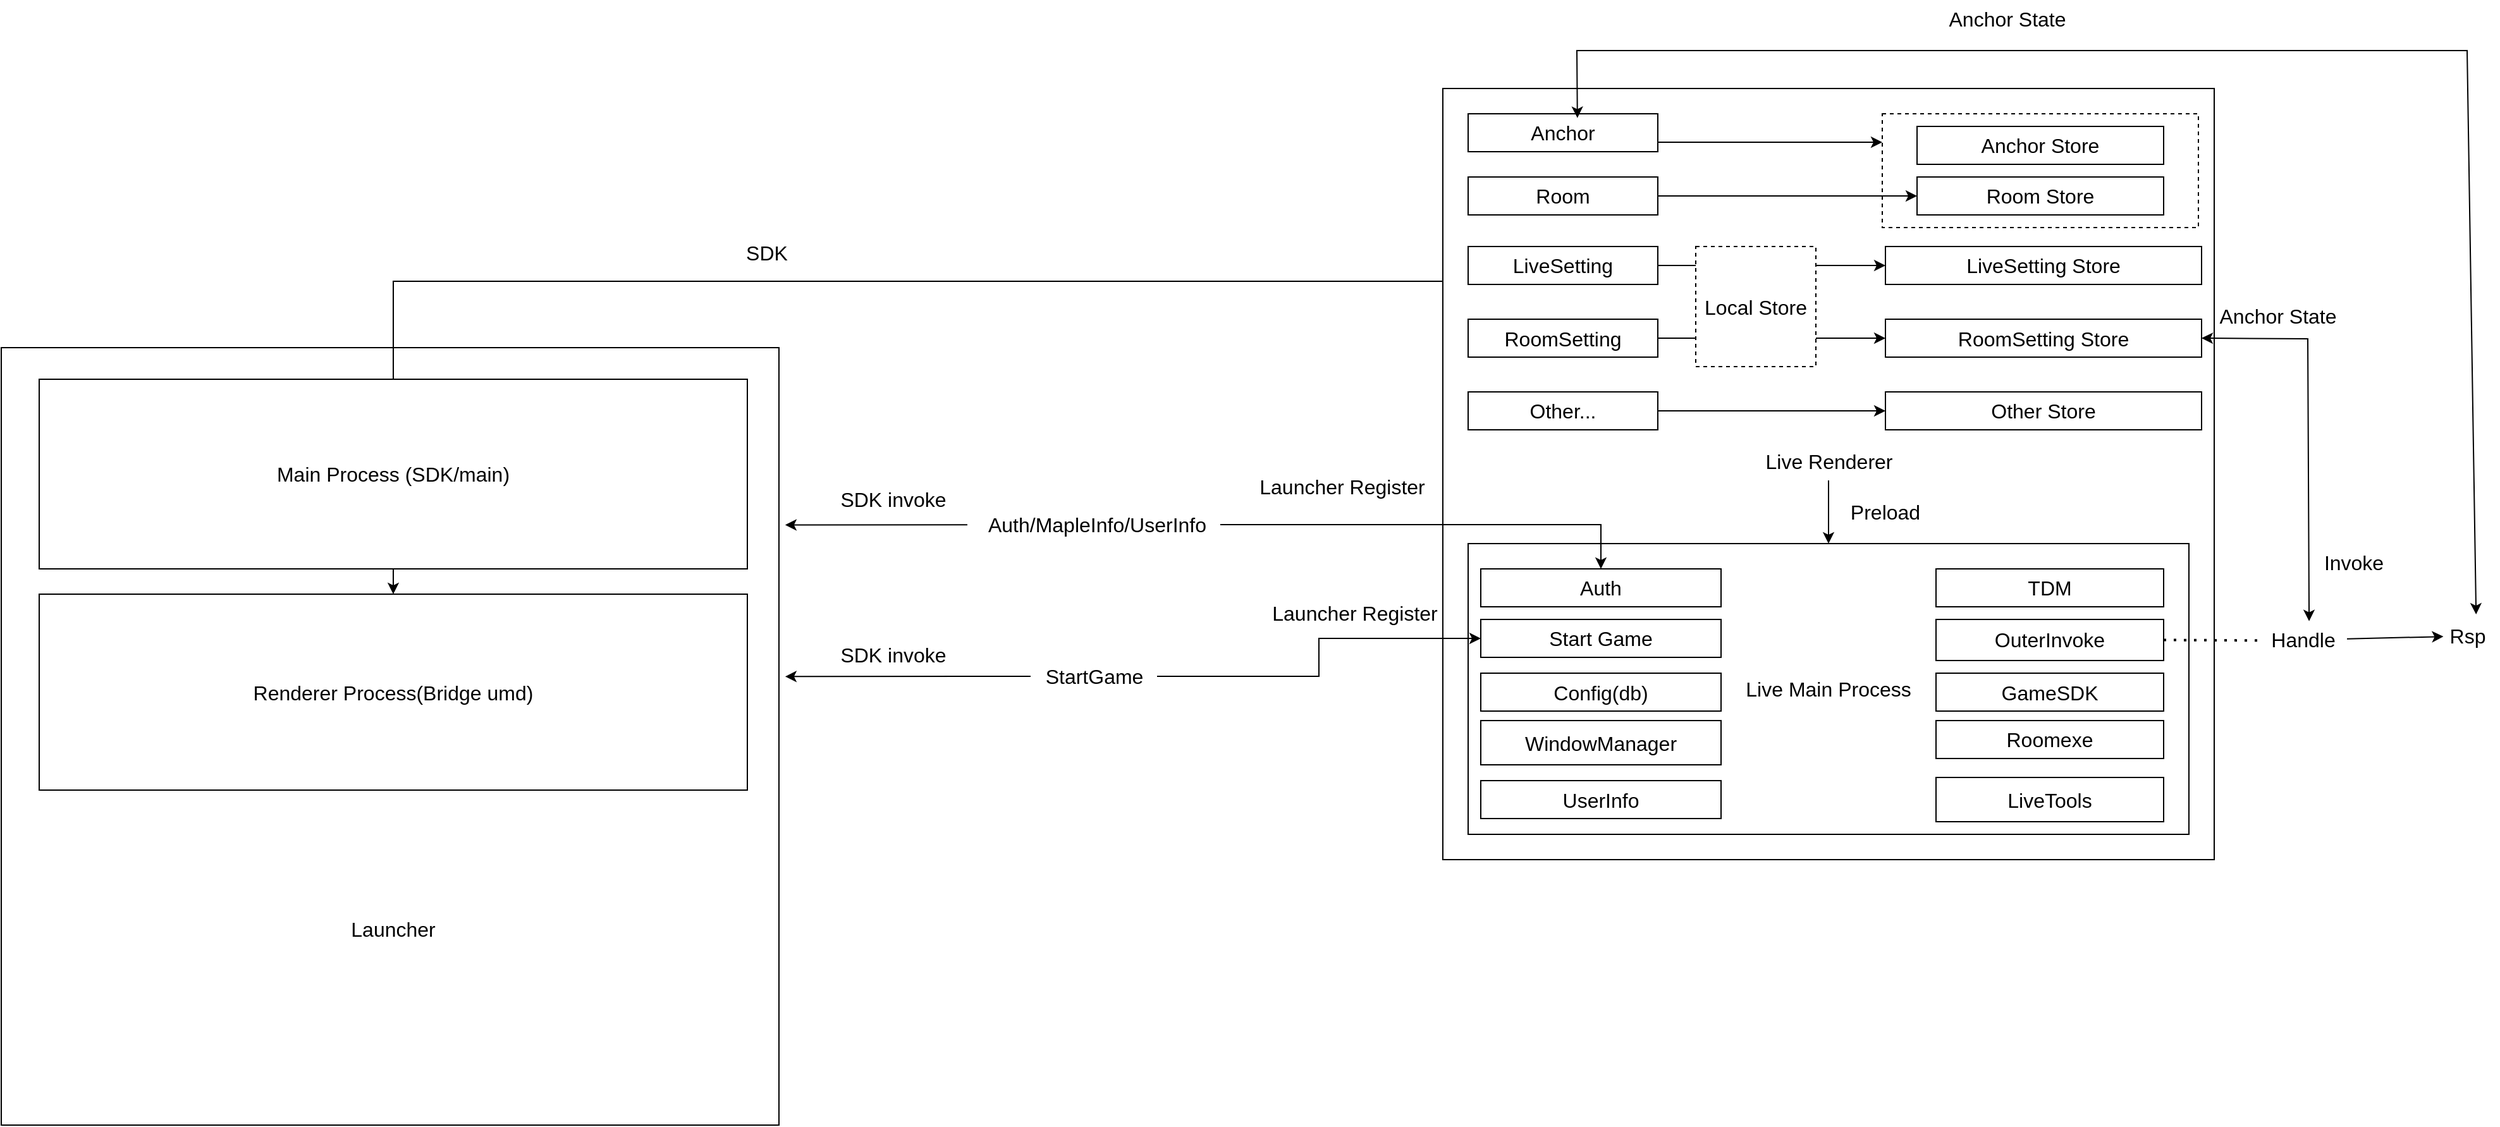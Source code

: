 <mxfile version="26.1.0">
  <diagram name="第 1 页" id="vlklsTBlypKbauxS6bGd">
    <mxGraphModel dx="2901" dy="1098" grid="1" gridSize="10" guides="1" tooltips="1" connect="1" arrows="1" fold="1" page="1" pageScale="1" pageWidth="827" pageHeight="1169" math="0" shadow="0">
      <root>
        <mxCell id="0" />
        <mxCell id="1" parent="0" />
        <mxCell id="Mn6TFEwCehOoePPqHeMJ-1" value="" style="html=1;aspect=fixed;points=[[0,0,0,0,0],[0,0.25,0,0,0],[0,0.5,0,0,0],[0,0.75,0,0,0],[0,1,0,0,0],[0.25,0,0,0,0],[0.25,1,0,0,0],[0.5,0,0,0,0],[0.5,1,0,0,0],[0.75,0,0,0,0],[0.75,1,0,0,0],[1,0,0,0,0],[1,0.25,0,0,0],[1,0.5,0,0,0],[1,0.75,0,0,0],[1,1,0,0,0]];fontSize=16;labelBackgroundColor=none;whiteSpace=wrap;" vertex="1" parent="1">
          <mxGeometry x="-390" y="485" width="615" height="615" as="geometry" />
        </mxCell>
        <mxCell id="Mn6TFEwCehOoePPqHeMJ-56" style="edgeStyle=orthogonalEdgeStyle;rounded=0;orthogonalLoop=1;jettySize=auto;html=1;exitX=0;exitY=0.25;exitDx=0;exitDy=0;entryX=0.5;entryY=0;entryDx=0;entryDy=0;fontSize=16;labelBackgroundColor=none;" edge="1" parent="1" source="Mn6TFEwCehOoePPqHeMJ-2" target="Mn6TFEwCehOoePPqHeMJ-55">
          <mxGeometry relative="1" as="geometry" />
        </mxCell>
        <mxCell id="Mn6TFEwCehOoePPqHeMJ-2" value="&lt;div&gt;&lt;br&gt;&lt;/div&gt;" style="html=1;aspect=fixed;points=[[0,0,0,0,0],[0,0.25,0,0,0],[0,0.5,0,0,0],[0,0.75,0,0,0],[0,1,0,0,0],[0.25,0,0,0,0],[0.25,1,0,0,0],[0.5,0,0,0,0],[0.5,1,0,0,0],[0.75,0,0,0,0],[0.75,1,0,0,0],[1,0,0,0,0],[1,0.25,0,0,0],[1,0.5,0,0,0],[1,0.75,0,0,0],[1,1,0,0,0]];fontSize=16;labelBackgroundColor=none;whiteSpace=wrap;" vertex="1" parent="1">
          <mxGeometry x="750" y="280" width="610" height="610" as="geometry" />
        </mxCell>
        <mxCell id="Mn6TFEwCehOoePPqHeMJ-120" style="edgeStyle=none;rounded=0;orthogonalLoop=1;jettySize=auto;html=1;exitX=1;exitY=0.75;exitDx=0;exitDy=0;entryX=0;entryY=0.25;entryDx=0;entryDy=0;fontSize=16;labelBackgroundColor=none;" edge="1" parent="1" source="Mn6TFEwCehOoePPqHeMJ-3" target="Mn6TFEwCehOoePPqHeMJ-113">
          <mxGeometry relative="1" as="geometry" />
        </mxCell>
        <mxCell id="Mn6TFEwCehOoePPqHeMJ-3" value="Anchor" style="rounded=0;html=1;fontSize=16;labelBackgroundColor=none;whiteSpace=wrap;" vertex="1" parent="1">
          <mxGeometry x="770" y="300" width="150" height="30" as="geometry" />
        </mxCell>
        <mxCell id="Mn6TFEwCehOoePPqHeMJ-12" value="Live Main Process" style="rounded=0;html=1;fontSize=16;labelBackgroundColor=none;whiteSpace=wrap;" vertex="1" parent="1">
          <mxGeometry x="770" y="640" width="570" height="230" as="geometry" />
        </mxCell>
        <mxCell id="Mn6TFEwCehOoePPqHeMJ-13" value="Auth" style="rounded=0;html=1;fontSize=16;labelBackgroundColor=none;whiteSpace=wrap;" vertex="1" parent="1">
          <mxGeometry x="780" y="660" width="190" height="30" as="geometry" />
        </mxCell>
        <mxCell id="Mn6TFEwCehOoePPqHeMJ-14" value="Start Game" style="rounded=0;html=1;fontSize=16;labelBackgroundColor=none;whiteSpace=wrap;" vertex="1" parent="1">
          <mxGeometry x="780" y="700" width="190" height="30" as="geometry" />
        </mxCell>
        <mxCell id="Mn6TFEwCehOoePPqHeMJ-41" style="edgeStyle=orthogonalEdgeStyle;rounded=0;orthogonalLoop=1;jettySize=auto;html=1;entryX=0;entryY=0.5;entryDx=0;entryDy=0;fontSize=16;labelBackgroundColor=none;" edge="1" parent="1" source="Mn6TFEwCehOoePPqHeMJ-16" target="Mn6TFEwCehOoePPqHeMJ-14">
          <mxGeometry relative="1" as="geometry" />
        </mxCell>
        <mxCell id="Mn6TFEwCehOoePPqHeMJ-16" value="StartGame" style="text;html=1;align=center;verticalAlign=middle;resizable=0;points=[];autosize=1;strokeColor=none;fillColor=none;fontSize=16;labelBackgroundColor=none;" vertex="1" parent="1">
          <mxGeometry x="424" y="730" width="100" height="30" as="geometry" />
        </mxCell>
        <mxCell id="Mn6TFEwCehOoePPqHeMJ-37" style="edgeStyle=orthogonalEdgeStyle;rounded=0;orthogonalLoop=1;jettySize=auto;html=1;fontSize=16;labelBackgroundColor=none;" edge="1" parent="1" source="Mn6TFEwCehOoePPqHeMJ-25" target="Mn6TFEwCehOoePPqHeMJ-13">
          <mxGeometry relative="1" as="geometry" />
        </mxCell>
        <mxCell id="Mn6TFEwCehOoePPqHeMJ-25" value="&amp;nbsp;Auth/MapleInfo/UserInfo" style="text;html=1;align=center;verticalAlign=middle;resizable=0;points=[];autosize=1;strokeColor=none;fillColor=none;fontSize=16;labelBackgroundColor=none;" vertex="1" parent="1">
          <mxGeometry x="374" y="610" width="200" height="30" as="geometry" />
        </mxCell>
        <mxCell id="Mn6TFEwCehOoePPqHeMJ-30" value="SDK&lt;div&gt;&lt;br&gt;&lt;/div&gt;" style="text;html=1;align=center;verticalAlign=middle;resizable=0;points=[];autosize=1;strokeColor=none;fillColor=none;fontSize=16;labelBackgroundColor=none;" vertex="1" parent="1">
          <mxGeometry x="185" y="395" width="60" height="50" as="geometry" />
        </mxCell>
        <mxCell id="Mn6TFEwCehOoePPqHeMJ-35" value="Launcher Register" style="text;html=1;align=center;verticalAlign=middle;resizable=0;points=[];autosize=1;strokeColor=none;fillColor=none;fontSize=16;labelBackgroundColor=none;" vertex="1" parent="1">
          <mxGeometry x="595" y="580" width="150" height="30" as="geometry" />
        </mxCell>
        <mxCell id="Mn6TFEwCehOoePPqHeMJ-40" value="SDK invoke" style="text;html=1;align=center;verticalAlign=middle;resizable=0;points=[];autosize=1;strokeColor=none;fillColor=none;fontSize=16;labelBackgroundColor=none;" vertex="1" parent="1">
          <mxGeometry x="260" y="590" width="110" height="30" as="geometry" />
        </mxCell>
        <mxCell id="Mn6TFEwCehOoePPqHeMJ-44" value="Launcher Register" style="text;html=1;align=center;verticalAlign=middle;resizable=0;points=[];autosize=1;strokeColor=none;fillColor=none;fontSize=16;labelBackgroundColor=none;" vertex="1" parent="1">
          <mxGeometry x="605" y="680" width="150" height="30" as="geometry" />
        </mxCell>
        <mxCell id="Mn6TFEwCehOoePPqHeMJ-45" value="SDK invoke" style="text;html=1;align=center;verticalAlign=middle;resizable=0;points=[];autosize=1;strokeColor=none;fillColor=none;fontSize=16;labelBackgroundColor=none;" vertex="1" parent="1">
          <mxGeometry x="260" y="712.5" width="110" height="30" as="geometry" />
        </mxCell>
        <mxCell id="Mn6TFEwCehOoePPqHeMJ-47" value="Anchor Store" style="rounded=0;html=1;fontSize=16;labelBackgroundColor=none;whiteSpace=wrap;" vertex="1" parent="1">
          <mxGeometry x="1125" y="310" width="195" height="30" as="geometry" />
        </mxCell>
        <mxCell id="Mn6TFEwCehOoePPqHeMJ-48" value="LiveSetting Store" style="rounded=0;html=1;fontSize=16;labelBackgroundColor=none;whiteSpace=wrap;" vertex="1" parent="1">
          <mxGeometry x="1100" y="405" width="250" height="30" as="geometry" />
        </mxCell>
        <mxCell id="Mn6TFEwCehOoePPqHeMJ-49" value="Room Store" style="rounded=0;html=1;fontSize=16;labelBackgroundColor=none;whiteSpace=wrap;" vertex="1" parent="1">
          <mxGeometry x="1125" y="350" width="195" height="30" as="geometry" />
        </mxCell>
        <mxCell id="Mn6TFEwCehOoePPqHeMJ-50" value="RoomSetting Store" style="rounded=0;html=1;fontSize=16;labelBackgroundColor=none;whiteSpace=wrap;" vertex="1" parent="1">
          <mxGeometry x="1100" y="462.5" width="250" height="30" as="geometry" />
        </mxCell>
        <mxCell id="Mn6TFEwCehOoePPqHeMJ-51" value="Other Store" style="rounded=0;html=1;fontSize=16;labelBackgroundColor=none;whiteSpace=wrap;" vertex="1" parent="1">
          <mxGeometry x="1100" y="520" width="250" height="30" as="geometry" />
        </mxCell>
        <mxCell id="Mn6TFEwCehOoePPqHeMJ-54" value="Main Process (SDK/main)" style="rounded=0;html=1;fontSize=16;labelBackgroundColor=none;whiteSpace=wrap;" vertex="1" parent="1">
          <mxGeometry x="-360" y="510" width="560" height="150" as="geometry" />
        </mxCell>
        <mxCell id="Mn6TFEwCehOoePPqHeMJ-55" value="Renderer Process(Bridge umd)" style="rounded=0;html=1;fontSize=16;labelBackgroundColor=none;whiteSpace=wrap;" vertex="1" parent="1">
          <mxGeometry x="-360" y="680" width="560" height="155" as="geometry" />
        </mxCell>
        <mxCell id="Mn6TFEwCehOoePPqHeMJ-57" value="Launcher" style="text;html=1;align=center;verticalAlign=middle;rounded=0;fontSize=16;labelBackgroundColor=none;whiteSpace=wrap;" vertex="1" parent="1">
          <mxGeometry x="-110" y="930" width="60" height="30" as="geometry" />
        </mxCell>
        <mxCell id="Mn6TFEwCehOoePPqHeMJ-76" style="edgeStyle=orthogonalEdgeStyle;rounded=0;orthogonalLoop=1;jettySize=auto;html=1;entryX=0;entryY=0.5;entryDx=0;entryDy=0;fontSize=16;labelBackgroundColor=none;" edge="1" parent="1" source="Mn6TFEwCehOoePPqHeMJ-59" target="Mn6TFEwCehOoePPqHeMJ-49">
          <mxGeometry relative="1" as="geometry" />
        </mxCell>
        <mxCell id="Mn6TFEwCehOoePPqHeMJ-59" value="Room" style="rounded=0;html=1;fontSize=16;labelBackgroundColor=none;whiteSpace=wrap;" vertex="1" parent="1">
          <mxGeometry x="770" y="350" width="150" height="30" as="geometry" />
        </mxCell>
        <mxCell id="Mn6TFEwCehOoePPqHeMJ-77" style="edgeStyle=orthogonalEdgeStyle;rounded=0;orthogonalLoop=1;jettySize=auto;html=1;entryX=0;entryY=0.5;entryDx=0;entryDy=0;fontSize=16;labelBackgroundColor=none;" edge="1" parent="1" source="Mn6TFEwCehOoePPqHeMJ-60" target="Mn6TFEwCehOoePPqHeMJ-48">
          <mxGeometry relative="1" as="geometry" />
        </mxCell>
        <mxCell id="Mn6TFEwCehOoePPqHeMJ-60" value="LiveSetting" style="rounded=0;html=1;fontSize=16;labelBackgroundColor=none;whiteSpace=wrap;" vertex="1" parent="1">
          <mxGeometry x="770" y="405" width="150" height="30" as="geometry" />
        </mxCell>
        <mxCell id="Mn6TFEwCehOoePPqHeMJ-78" style="edgeStyle=orthogonalEdgeStyle;rounded=0;orthogonalLoop=1;jettySize=auto;html=1;entryX=0;entryY=0.5;entryDx=0;entryDy=0;fontSize=16;labelBackgroundColor=none;" edge="1" parent="1" source="Mn6TFEwCehOoePPqHeMJ-61" target="Mn6TFEwCehOoePPqHeMJ-50">
          <mxGeometry relative="1" as="geometry" />
        </mxCell>
        <mxCell id="Mn6TFEwCehOoePPqHeMJ-61" value="RoomSetting" style="rounded=0;html=1;fontSize=16;labelBackgroundColor=none;whiteSpace=wrap;" vertex="1" parent="1">
          <mxGeometry x="770" y="462.5" width="150" height="30" as="geometry" />
        </mxCell>
        <mxCell id="Mn6TFEwCehOoePPqHeMJ-79" style="edgeStyle=orthogonalEdgeStyle;rounded=0;orthogonalLoop=1;jettySize=auto;html=1;entryX=0;entryY=0.5;entryDx=0;entryDy=0;fontSize=16;labelBackgroundColor=none;" edge="1" parent="1" source="Mn6TFEwCehOoePPqHeMJ-62" target="Mn6TFEwCehOoePPqHeMJ-51">
          <mxGeometry relative="1" as="geometry" />
        </mxCell>
        <mxCell id="Mn6TFEwCehOoePPqHeMJ-62" value="Other..." style="rounded=0;html=1;fontSize=16;labelBackgroundColor=none;whiteSpace=wrap;" vertex="1" parent="1">
          <mxGeometry x="770" y="520" width="150" height="30" as="geometry" />
        </mxCell>
        <mxCell id="Mn6TFEwCehOoePPqHeMJ-65" value="WindowManager" style="rounded=0;html=1;fontSize=16;labelBackgroundColor=none;whiteSpace=wrap;" vertex="1" parent="1">
          <mxGeometry x="780" y="780" width="190" height="35" as="geometry" />
        </mxCell>
        <mxCell id="Mn6TFEwCehOoePPqHeMJ-66" value="TDM" style="rounded=0;html=1;fontSize=16;labelBackgroundColor=none;whiteSpace=wrap;" vertex="1" parent="1">
          <mxGeometry x="1140" y="660" width="180" height="30" as="geometry" />
        </mxCell>
        <mxCell id="Mn6TFEwCehOoePPqHeMJ-68" value="OuterInvoke" style="rounded=0;html=1;fontSize=16;labelBackgroundColor=none;whiteSpace=wrap;" vertex="1" parent="1">
          <mxGeometry x="1140" y="700" width="180" height="32.5" as="geometry" />
        </mxCell>
        <mxCell id="Mn6TFEwCehOoePPqHeMJ-69" value="Config(db)" style="rounded=0;html=1;fontSize=16;labelBackgroundColor=none;whiteSpace=wrap;" vertex="1" parent="1">
          <mxGeometry x="780" y="742.5" width="190" height="30" as="geometry" />
        </mxCell>
        <mxCell id="Mn6TFEwCehOoePPqHeMJ-70" value="GameSDK" style="rounded=0;html=1;fontSize=16;labelBackgroundColor=none;whiteSpace=wrap;" vertex="1" parent="1">
          <mxGeometry x="1140" y="742.5" width="180" height="30" as="geometry" />
        </mxCell>
        <mxCell id="Mn6TFEwCehOoePPqHeMJ-71" value="Roomexe" style="rounded=0;html=1;fontSize=16;labelBackgroundColor=none;whiteSpace=wrap;" vertex="1" parent="1">
          <mxGeometry x="1140" y="780" width="180" height="30" as="geometry" />
        </mxCell>
        <mxCell id="Mn6TFEwCehOoePPqHeMJ-72" value="LiveTools" style="rounded=0;html=1;fontSize=16;labelBackgroundColor=none;whiteSpace=wrap;" vertex="1" parent="1">
          <mxGeometry x="1140" y="825" width="180" height="35" as="geometry" />
        </mxCell>
        <mxCell id="Mn6TFEwCehOoePPqHeMJ-73" value="UserInfo" style="rounded=0;html=1;fontSize=16;labelBackgroundColor=none;whiteSpace=wrap;" vertex="1" parent="1">
          <mxGeometry x="780" y="827.5" width="190" height="30" as="geometry" />
        </mxCell>
        <mxCell id="Mn6TFEwCehOoePPqHeMJ-93" value="Handle" style="text;html=1;align=center;verticalAlign=middle;resizable=0;points=[];autosize=1;strokeColor=none;fillColor=none;fontSize=16;labelBackgroundColor=none;" vertex="1" parent="1">
          <mxGeometry x="1395" y="701.25" width="70" height="30" as="geometry" />
        </mxCell>
        <mxCell id="Mn6TFEwCehOoePPqHeMJ-98" value="Rsp&lt;div&gt;&lt;br&gt;&lt;/div&gt;" style="text;html=1;align=center;verticalAlign=middle;resizable=0;points=[];autosize=1;strokeColor=none;fillColor=none;fontSize=16;labelBackgroundColor=none;" vertex="1" parent="1">
          <mxGeometry x="1535" y="697.5" width="50" height="50" as="geometry" />
        </mxCell>
        <mxCell id="Mn6TFEwCehOoePPqHeMJ-100" style="edgeStyle=none;rounded=0;orthogonalLoop=1;jettySize=auto;html=1;entryX=0.125;entryY=0.321;entryDx=0;entryDy=0;entryPerimeter=0;fontSize=16;labelBackgroundColor=none;" edge="1" parent="1" source="Mn6TFEwCehOoePPqHeMJ-93" target="Mn6TFEwCehOoePPqHeMJ-98">
          <mxGeometry relative="1" as="geometry" />
        </mxCell>
        <mxCell id="Mn6TFEwCehOoePPqHeMJ-101" value="" style="endArrow=none;dashed=1;html=1;dashPattern=1 3;strokeWidth=2;rounded=0;entryX=0.039;entryY=0.514;entryDx=0;entryDy=0;entryPerimeter=0;exitX=1;exitY=0.5;exitDx=0;exitDy=0;fontSize=16;labelBackgroundColor=none;" edge="1" parent="1" source="Mn6TFEwCehOoePPqHeMJ-68" target="Mn6TFEwCehOoePPqHeMJ-93">
          <mxGeometry width="50" height="50" relative="1" as="geometry">
            <mxPoint x="1310" y="650" as="sourcePoint" />
            <mxPoint x="1360" y="600" as="targetPoint" />
          </mxGeometry>
        </mxCell>
        <mxCell id="Mn6TFEwCehOoePPqHeMJ-102" value="" style="endArrow=classic;startArrow=classic;html=1;rounded=0;entryX=0.642;entryY=-0.029;entryDx=0;entryDy=0;entryPerimeter=0;exitX=0.576;exitY=0.111;exitDx=0;exitDy=0;exitPerimeter=0;fontSize=16;labelBackgroundColor=none;" edge="1" parent="1" source="Mn6TFEwCehOoePPqHeMJ-3" target="Mn6TFEwCehOoePPqHeMJ-98">
          <mxGeometry width="50" height="50" relative="1" as="geometry">
            <mxPoint x="860" y="290" as="sourcePoint" />
            <mxPoint x="1360" y="600" as="targetPoint" />
            <Array as="points">
              <mxPoint x="856" y="250" />
              <mxPoint x="1020" y="250" />
              <mxPoint x="1200" y="250" />
              <mxPoint x="1380" y="250" />
              <mxPoint x="1560" y="250" />
            </Array>
          </mxGeometry>
        </mxCell>
        <mxCell id="Mn6TFEwCehOoePPqHeMJ-103" value="Anchor State" style="text;html=1;align=center;verticalAlign=middle;resizable=0;points=[];autosize=1;strokeColor=none;fillColor=none;fontSize=16;labelBackgroundColor=none;" vertex="1" parent="1">
          <mxGeometry x="1136" y="210" width="120" height="30" as="geometry" />
        </mxCell>
        <mxCell id="Mn6TFEwCehOoePPqHeMJ-106" style="edgeStyle=none;rounded=0;orthogonalLoop=1;jettySize=auto;html=1;entryX=1.008;entryY=0.228;entryDx=0;entryDy=0;entryPerimeter=0;fontSize=16;labelBackgroundColor=none;" edge="1" parent="1" source="Mn6TFEwCehOoePPqHeMJ-25" target="Mn6TFEwCehOoePPqHeMJ-1">
          <mxGeometry relative="1" as="geometry" />
        </mxCell>
        <mxCell id="Mn6TFEwCehOoePPqHeMJ-108" style="edgeStyle=none;rounded=0;orthogonalLoop=1;jettySize=auto;html=1;entryX=1.008;entryY=0.423;entryDx=0;entryDy=0;entryPerimeter=0;fontSize=16;labelBackgroundColor=none;" edge="1" parent="1" source="Mn6TFEwCehOoePPqHeMJ-16" target="Mn6TFEwCehOoePPqHeMJ-1">
          <mxGeometry relative="1" as="geometry" />
        </mxCell>
        <mxCell id="Mn6TFEwCehOoePPqHeMJ-124" style="edgeStyle=none;rounded=0;orthogonalLoop=1;jettySize=auto;html=1;entryX=0.5;entryY=0;entryDx=0;entryDy=0;fontSize=16;" edge="1" parent="1" source="Mn6TFEwCehOoePPqHeMJ-109" target="Mn6TFEwCehOoePPqHeMJ-12">
          <mxGeometry relative="1" as="geometry" />
        </mxCell>
        <mxCell id="Mn6TFEwCehOoePPqHeMJ-109" value="Live Renderer" style="text;html=1;align=center;verticalAlign=middle;rounded=0;fontSize=16;labelBackgroundColor=none;whiteSpace=wrap;" vertex="1" parent="1">
          <mxGeometry x="987.5" y="560" width="135" height="30" as="geometry" />
        </mxCell>
        <mxCell id="Mn6TFEwCehOoePPqHeMJ-111" value="Local Store" style="html=1;aspect=fixed;fontSize=16;labelBackgroundColor=none;whiteSpace=wrap;dashed=1;strokeWidth=1;" vertex="1" parent="1">
          <mxGeometry x="950" y="405" width="95" height="95" as="geometry" />
        </mxCell>
        <mxCell id="Mn6TFEwCehOoePPqHeMJ-113" value="" style="rounded=0;html=1;dashed=1;noLabel=0;fillColor=none;fontSize=16;labelBackgroundColor=none;whiteSpace=wrap;strokeWidth=1;" vertex="1" parent="1">
          <mxGeometry x="1097.5" y="300" width="250" height="90" as="geometry" />
        </mxCell>
        <mxCell id="Mn6TFEwCehOoePPqHeMJ-121" value="" style="endArrow=classic;startArrow=classic;html=1;rounded=0;entryX=1;entryY=0.5;entryDx=0;entryDy=0;exitX=0.572;exitY=0.003;exitDx=0;exitDy=0;exitPerimeter=0;fontSize=16;labelBackgroundColor=none;" edge="1" parent="1" source="Mn6TFEwCehOoePPqHeMJ-93" target="Mn6TFEwCehOoePPqHeMJ-50">
          <mxGeometry width="50" height="50" relative="1" as="geometry">
            <mxPoint x="1090" y="740" as="sourcePoint" />
            <mxPoint x="1140" y="690" as="targetPoint" />
            <Array as="points">
              <mxPoint x="1434" y="478" />
            </Array>
          </mxGeometry>
        </mxCell>
        <mxCell id="Mn6TFEwCehOoePPqHeMJ-122" value="Anchor State" style="text;html=1;align=center;verticalAlign=middle;resizable=0;points=[];autosize=1;strokeColor=none;fillColor=none;fontSize=16;labelBackgroundColor=none;" vertex="1" parent="1">
          <mxGeometry x="1350" y="445" width="120" height="30" as="geometry" />
        </mxCell>
        <mxCell id="Mn6TFEwCehOoePPqHeMJ-123" value="Invoke" style="text;html=1;align=center;verticalAlign=middle;resizable=0;points=[];autosize=1;strokeColor=none;fillColor=none;fontSize=16;labelBackgroundColor=none;" vertex="1" parent="1">
          <mxGeometry x="1435" y="640" width="70" height="30" as="geometry" />
        </mxCell>
        <mxCell id="Mn6TFEwCehOoePPqHeMJ-125" value="Preload" style="text;html=1;align=center;verticalAlign=middle;whiteSpace=wrap;rounded=0;fontSize=16;" vertex="1" parent="1">
          <mxGeometry x="1070" y="600" width="60" height="30" as="geometry" />
        </mxCell>
      </root>
    </mxGraphModel>
  </diagram>
</mxfile>
